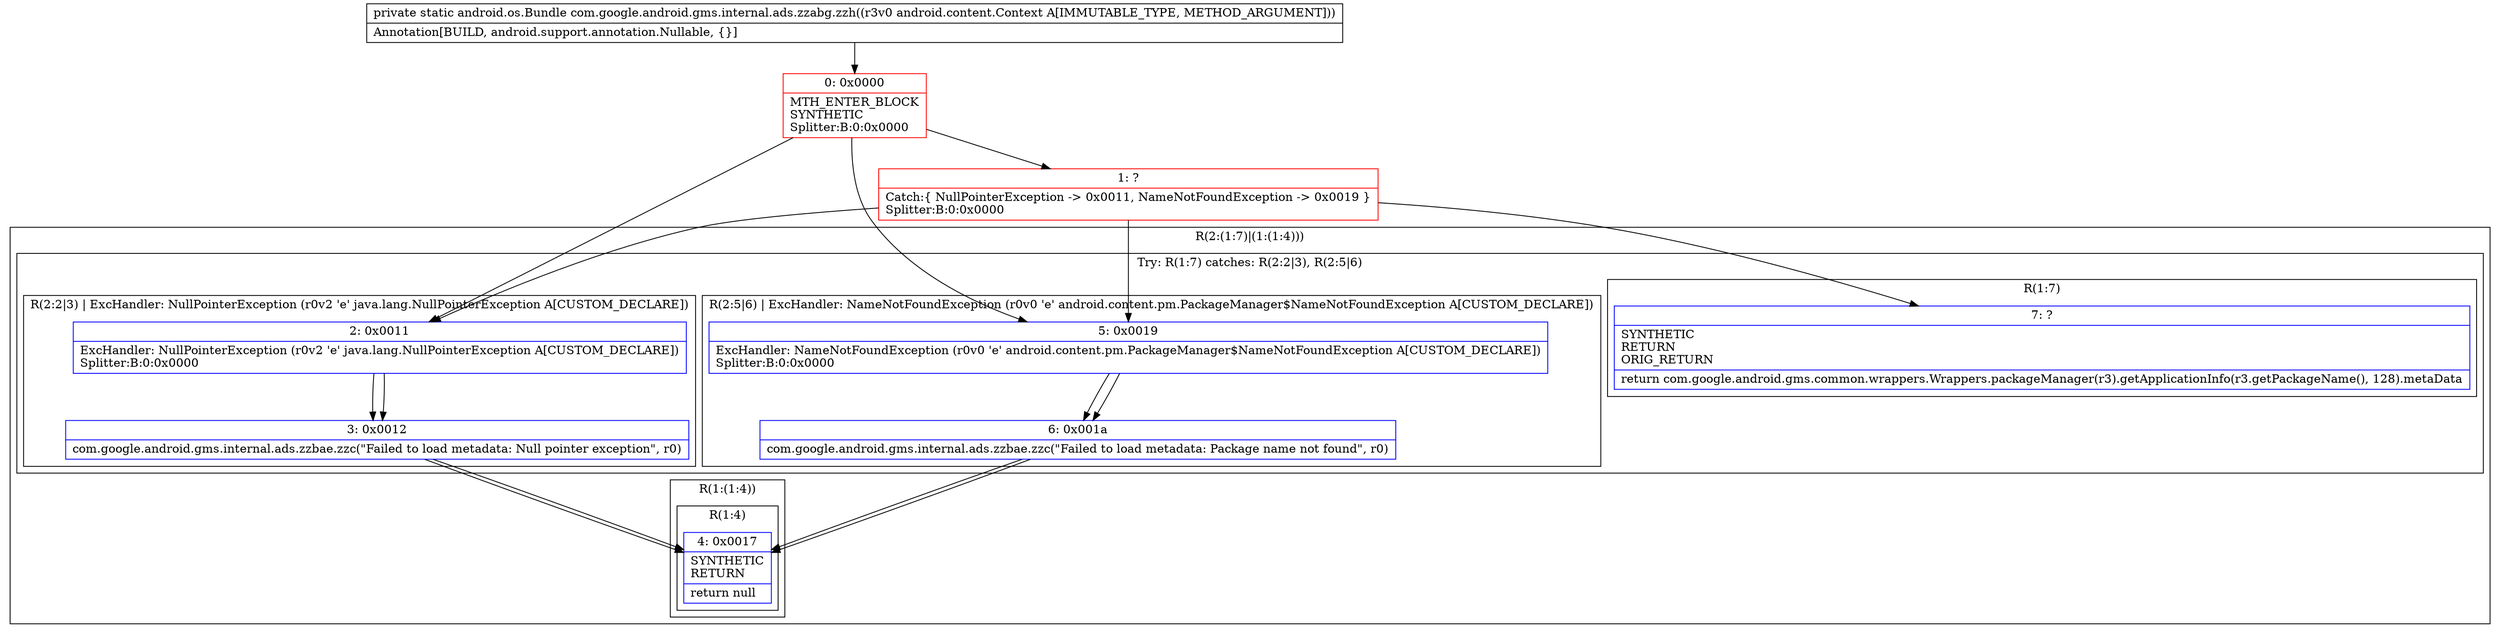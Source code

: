 digraph "CFG forcom.google.android.gms.internal.ads.zzabg.zzh(Landroid\/content\/Context;)Landroid\/os\/Bundle;" {
subgraph cluster_Region_2018924951 {
label = "R(2:(1:7)|(1:(1:4)))";
node [shape=record,color=blue];
subgraph cluster_TryCatchRegion_314356623 {
label = "Try: R(1:7) catches: R(2:2|3), R(2:5|6)";
node [shape=record,color=blue];
subgraph cluster_Region_1597307153 {
label = "R(1:7)";
node [shape=record,color=blue];
Node_7 [shape=record,label="{7\:\ ?|SYNTHETIC\lRETURN\lORIG_RETURN\l|return com.google.android.gms.common.wrappers.Wrappers.packageManager(r3).getApplicationInfo(r3.getPackageName(), 128).metaData\l}"];
}
subgraph cluster_Region_2088271782 {
label = "R(2:2|3) | ExcHandler: NullPointerException (r0v2 'e' java.lang.NullPointerException A[CUSTOM_DECLARE])\l";
node [shape=record,color=blue];
Node_2 [shape=record,label="{2\:\ 0x0011|ExcHandler: NullPointerException (r0v2 'e' java.lang.NullPointerException A[CUSTOM_DECLARE])\lSplitter:B:0:0x0000\l}"];
Node_3 [shape=record,label="{3\:\ 0x0012|com.google.android.gms.internal.ads.zzbae.zzc(\"Failed to load metadata: Null pointer exception\", r0)\l}"];
}
subgraph cluster_Region_916986719 {
label = "R(2:5|6) | ExcHandler: NameNotFoundException (r0v0 'e' android.content.pm.PackageManager$NameNotFoundException A[CUSTOM_DECLARE])\l";
node [shape=record,color=blue];
Node_5 [shape=record,label="{5\:\ 0x0019|ExcHandler: NameNotFoundException (r0v0 'e' android.content.pm.PackageManager$NameNotFoundException A[CUSTOM_DECLARE])\lSplitter:B:0:0x0000\l}"];
Node_6 [shape=record,label="{6\:\ 0x001a|com.google.android.gms.internal.ads.zzbae.zzc(\"Failed to load metadata: Package name not found\", r0)\l}"];
}
}
subgraph cluster_Region_1098901198 {
label = "R(1:(1:4))";
node [shape=record,color=blue];
subgraph cluster_Region_964387713 {
label = "R(1:4)";
node [shape=record,color=blue];
Node_4 [shape=record,label="{4\:\ 0x0017|SYNTHETIC\lRETURN\l|return null\l}"];
}
}
}
subgraph cluster_Region_2088271782 {
label = "R(2:2|3) | ExcHandler: NullPointerException (r0v2 'e' java.lang.NullPointerException A[CUSTOM_DECLARE])\l";
node [shape=record,color=blue];
Node_2 [shape=record,label="{2\:\ 0x0011|ExcHandler: NullPointerException (r0v2 'e' java.lang.NullPointerException A[CUSTOM_DECLARE])\lSplitter:B:0:0x0000\l}"];
Node_3 [shape=record,label="{3\:\ 0x0012|com.google.android.gms.internal.ads.zzbae.zzc(\"Failed to load metadata: Null pointer exception\", r0)\l}"];
}
subgraph cluster_Region_916986719 {
label = "R(2:5|6) | ExcHandler: NameNotFoundException (r0v0 'e' android.content.pm.PackageManager$NameNotFoundException A[CUSTOM_DECLARE])\l";
node [shape=record,color=blue];
Node_5 [shape=record,label="{5\:\ 0x0019|ExcHandler: NameNotFoundException (r0v0 'e' android.content.pm.PackageManager$NameNotFoundException A[CUSTOM_DECLARE])\lSplitter:B:0:0x0000\l}"];
Node_6 [shape=record,label="{6\:\ 0x001a|com.google.android.gms.internal.ads.zzbae.zzc(\"Failed to load metadata: Package name not found\", r0)\l}"];
}
Node_0 [shape=record,color=red,label="{0\:\ 0x0000|MTH_ENTER_BLOCK\lSYNTHETIC\lSplitter:B:0:0x0000\l}"];
Node_1 [shape=record,color=red,label="{1\:\ ?|Catch:\{ NullPointerException \-\> 0x0011, NameNotFoundException \-\> 0x0019 \}\lSplitter:B:0:0x0000\l}"];
MethodNode[shape=record,label="{private static android.os.Bundle com.google.android.gms.internal.ads.zzabg.zzh((r3v0 android.content.Context A[IMMUTABLE_TYPE, METHOD_ARGUMENT]))  | Annotation[BUILD, android.support.annotation.Nullable, \{\}]\l}"];
MethodNode -> Node_0;
Node_2 -> Node_3;
Node_3 -> Node_4;
Node_5 -> Node_6;
Node_6 -> Node_4;
Node_2 -> Node_3;
Node_3 -> Node_4;
Node_5 -> Node_6;
Node_6 -> Node_4;
Node_0 -> Node_1;
Node_0 -> Node_2;
Node_0 -> Node_5;
Node_1 -> Node_2;
Node_1 -> Node_5;
Node_1 -> Node_7;
}


